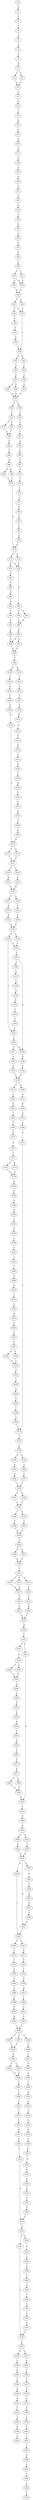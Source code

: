 strict digraph  {
	S0 -> S1 [ label = A ];
	S1 -> S2 [ label = G ];
	S2 -> S3 [ label = A ];
	S3 -> S4 [ label = A ];
	S4 -> S5 [ label = G ];
	S5 -> S6 [ label = A ];
	S6 -> S7 [ label = A ];
	S7 -> S8 [ label = C ];
	S7 -> S9 [ label = T ];
	S8 -> S10 [ label = A ];
	S9 -> S10 [ label = A ];
	S10 -> S11 [ label = A ];
	S11 -> S12 [ label = G ];
	S12 -> S13 [ label = C ];
	S13 -> S14 [ label = A ];
	S14 -> S15 [ label = T ];
	S15 -> S16 [ label = A ];
	S16 -> S17 [ label = A ];
	S17 -> S18 [ label = G ];
	S18 -> S19 [ label = A ];
	S19 -> S20 [ label = G ];
	S20 -> S21 [ label = A ];
	S21 -> S22 [ label = A ];
	S22 -> S23 [ label = A ];
	S23 -> S24 [ label = G ];
	S24 -> S25 [ label = A ];
	S25 -> S26 [ label = A ];
	S26 -> S27 [ label = G ];
	S27 -> S28 [ label = G ];
	S28 -> S29 [ label = T ];
	S29 -> S30 [ label = C ];
	S29 -> S31 [ label = T ];
	S30 -> S32 [ label = A ];
	S30 -> S33 [ label = G ];
	S31 -> S32 [ label = A ];
	S32 -> S34 [ label = A ];
	S33 -> S34 [ label = A ];
	S34 -> S35 [ label = G ];
	S34 -> S36 [ label = A ];
	S35 -> S37 [ label = C ];
	S35 -> S38 [ label = C ];
	S36 -> S37 [ label = C ];
	S37 -> S39 [ label = T ];
	S38 -> S40 [ label = T ];
	S39 -> S41 [ label = G ];
	S39 -> S42 [ label = A ];
	S40 -> S43 [ label = T ];
	S41 -> S44 [ label = G ];
	S42 -> S45 [ label = C ];
	S43 -> S46 [ label = A ];
	S44 -> S47 [ label = C ];
	S45 -> S48 [ label = T ];
	S46 -> S39 [ label = T ];
	S47 -> S49 [ label = T ];
	S47 -> S50 [ label = A ];
	S48 -> S51 [ label = G ];
	S49 -> S52 [ label = G ];
	S50 -> S52 [ label = G ];
	S51 -> S52 [ label = G ];
	S52 -> S53 [ label = T ];
	S52 -> S54 [ label = C ];
	S53 -> S55 [ label = C ];
	S54 -> S56 [ label = A ];
	S55 -> S57 [ label = C ];
	S55 -> S58 [ label = T ];
	S56 -> S59 [ label = G ];
	S57 -> S60 [ label = T ];
	S58 -> S60 [ label = T ];
	S59 -> S61 [ label = C ];
	S60 -> S62 [ label = G ];
	S61 -> S63 [ label = G ];
	S62 -> S64 [ label = A ];
	S63 -> S65 [ label = A ];
	S64 -> S66 [ label = A ];
	S65 -> S67 [ label = T ];
	S66 -> S68 [ label = G ];
	S66 -> S69 [ label = A ];
	S67 -> S70 [ label = A ];
	S68 -> S71 [ label = T ];
	S69 -> S71 [ label = T ];
	S70 -> S72 [ label = T ];
	S71 -> S73 [ label = A ];
	S72 -> S74 [ label = C ];
	S73 -> S75 [ label = C ];
	S73 -> S76 [ label = T ];
	S74 -> S77 [ label = A ];
	S75 -> S78 [ label = T ];
	S75 -> S79 [ label = G ];
	S76 -> S78 [ label = T ];
	S77 -> S80 [ label = G ];
	S78 -> S81 [ label = A ];
	S79 -> S82 [ label = A ];
	S80 -> S83 [ label = G ];
	S81 -> S84 [ label = C ];
	S81 -> S85 [ label = T ];
	S82 -> S86 [ label = G ];
	S83 -> S87 [ label = T ];
	S84 -> S88 [ label = A ];
	S85 -> S88 [ label = A ];
	S86 -> S89 [ label = A ];
	S87 -> S90 [ label = C ];
	S88 -> S91 [ label = A ];
	S89 -> S92 [ label = A ];
	S90 -> S73 [ label = A ];
	S91 -> S93 [ label = A ];
	S91 -> S94 [ label = G ];
	S92 -> S95 [ label = T ];
	S93 -> S96 [ label = G ];
	S94 -> S96 [ label = G ];
	S95 -> S97 [ label = G ];
	S96 -> S98 [ label = T ];
	S97 -> S99 [ label = T ];
	S98 -> S100 [ label = G ];
	S98 -> S101 [ label = A ];
	S99 -> S94 [ label = G ];
	S100 -> S102 [ label = G ];
	S101 -> S103 [ label = T ];
	S102 -> S104 [ label = A ];
	S103 -> S105 [ label = C ];
	S104 -> S106 [ label = T ];
	S105 -> S107 [ label = T ];
	S106 -> S108 [ label = G ];
	S107 -> S109 [ label = C ];
	S108 -> S110 [ label = A ];
	S109 -> S111 [ label = A ];
	S110 -> S112 [ label = G ];
	S111 -> S113 [ label = G ];
	S112 -> S114 [ label = A ];
	S112 -> S115 [ label = G ];
	S113 -> S116 [ label = T ];
	S114 -> S117 [ label = A ];
	S115 -> S117 [ label = A ];
	S116 -> S118 [ label = A ];
	S117 -> S119 [ label = T ];
	S117 -> S120 [ label = C ];
	S118 -> S121 [ label = T ];
	S119 -> S122 [ label = G ];
	S120 -> S123 [ label = C ];
	S121 -> S124 [ label = T ];
	S122 -> S125 [ label = G ];
	S123 -> S125 [ label = G ];
	S124 -> S126 [ label = T ];
	S125 -> S127 [ label = C ];
	S125 -> S128 [ label = A ];
	S126 -> S129 [ label = A ];
	S127 -> S130 [ label = A ];
	S128 -> S131 [ label = C ];
	S129 -> S132 [ label = T ];
	S130 -> S133 [ label = A ];
	S131 -> S134 [ label = C ];
	S132 -> S135 [ label = C ];
	S133 -> S136 [ label = A ];
	S134 -> S136 [ label = A ];
	S135 -> S137 [ label = G ];
	S136 -> S138 [ label = A ];
	S136 -> S139 [ label = G ];
	S137 -> S140 [ label = T ];
	S138 -> S141 [ label = T ];
	S138 -> S142 [ label = T ];
	S139 -> S142 [ label = T ];
	S140 -> S143 [ label = G ];
	S141 -> S144 [ label = C ];
	S142 -> S145 [ label = T ];
	S143 -> S112 [ label = G ];
	S144 -> S146 [ label = A ];
	S144 -> S147 [ label = C ];
	S145 -> S148 [ label = C ];
	S145 -> S146 [ label = A ];
	S146 -> S149 [ label = G ];
	S147 -> S150 [ label = A ];
	S148 -> S151 [ label = G ];
	S149 -> S152 [ label = T ];
	S150 -> S153 [ label = A ];
	S151 -> S154 [ label = G ];
	S152 -> S155 [ label = C ];
	S153 -> S155 [ label = C ];
	S154 -> S156 [ label = A ];
	S155 -> S157 [ label = G ];
	S155 -> S158 [ label = A ];
	S156 -> S159 [ label = A ];
	S157 -> S160 [ label = C ];
	S158 -> S161 [ label = A ];
	S159 -> S162 [ label = T ];
	S160 -> S163 [ label = C ];
	S161 -> S164 [ label = A ];
	S162 -> S165 [ label = T ];
	S163 -> S166 [ label = T ];
	S164 -> S167 [ label = G ];
	S165 -> S141 [ label = T ];
	S166 -> S168 [ label = T ];
	S167 -> S169 [ label = A ];
	S168 -> S170 [ label = C ];
	S169 -> S171 [ label = A ];
	S170 -> S172 [ label = G ];
	S171 -> S173 [ label = C ];
	S172 -> S174 [ label = T ];
	S173 -> S175 [ label = T ];
	S174 -> S176 [ label = C ];
	S174 -> S177 [ label = A ];
	S175 -> S178 [ label = G ];
	S176 -> S179 [ label = G ];
	S177 -> S179 [ label = G ];
	S178 -> S180 [ label = G ];
	S178 -> S181 [ label = C ];
	S179 -> S182 [ label = G ];
	S180 -> S183 [ label = A ];
	S181 -> S184 [ label = C ];
	S182 -> S185 [ label = G ];
	S183 -> S186 [ label = G ];
	S184 -> S187 [ label = C ];
	S185 -> S188 [ label = A ];
	S186 -> S189 [ label = T ];
	S187 -> S189 [ label = T ];
	S188 -> S190 [ label = G ];
	S189 -> S191 [ label = T ];
	S189 -> S192 [ label = A ];
	S190 -> S193 [ label = T ];
	S191 -> S194 [ label = T ];
	S192 -> S194 [ label = T ];
	S193 -> S195 [ label = G ];
	S194 -> S196 [ label = T ];
	S194 -> S197 [ label = A ];
	S195 -> S198 [ label = C ];
	S196 -> S199 [ label = T ];
	S197 -> S200 [ label = C ];
	S198 -> S201 [ label = C ];
	S199 -> S202 [ label = A ];
	S200 -> S202 [ label = A ];
	S201 -> S203 [ label = C ];
	S202 -> S204 [ label = T ];
	S203 -> S205 [ label = T ];
	S204 -> S206 [ label = G ];
	S204 -> S207 [ label = A ];
	S205 -> S208 [ label = T ];
	S206 -> S209 [ label = G ];
	S207 -> S209 [ label = G ];
	S208 -> S210 [ label = C ];
	S209 -> S211 [ label = C ];
	S210 -> S212 [ label = A ];
	S211 -> S213 [ label = C ];
	S211 -> S214 [ label = T ];
	S211 -> S215 [ label = G ];
	S212 -> S216 [ label = G ];
	S213 -> S217 [ label = A ];
	S214 -> S217 [ label = A ];
	S215 -> S218 [ label = T ];
	S216 -> S219 [ label = A ];
	S217 -> S220 [ label = G ];
	S218 -> S221 [ label = C ];
	S219 -> S222 [ label = T ];
	S220 -> S223 [ label = C ];
	S221 -> S224 [ label = A ];
	S222 -> S225 [ label = G ];
	S223 -> S226 [ label = C ];
	S224 -> S226 [ label = C ];
	S225 -> S227 [ label = A ];
	S226 -> S228 [ label = A ];
	S227 -> S229 [ label = A ];
	S227 -> S230 [ label = G ];
	S228 -> S231 [ label = C ];
	S229 -> S232 [ label = T ];
	S230 -> S232 [ label = T ];
	S231 -> S233 [ label = T ];
	S231 -> S234 [ label = C ];
	S232 -> S235 [ label = G ];
	S233 -> S236 [ label = T ];
	S234 -> S237 [ label = G ];
	S235 -> S238 [ label = T ];
	S236 -> S239 [ label = T ];
	S236 -> S240 [ label = C ];
	S237 -> S241 [ label = T ];
	S238 -> S242 [ label = G ];
	S239 -> S243 [ label = G ];
	S240 -> S243 [ label = G ];
	S241 -> S244 [ label = G ];
	S242 -> S245 [ label = G ];
	S243 -> S246 [ label = A ];
	S244 -> S247 [ label = G ];
	S245 -> S248 [ label = T ];
	S246 -> S249 [ label = C ];
	S247 -> S250 [ label = C ];
	S247 -> S251 [ label = T ];
	S248 -> S252 [ label = G ];
	S249 -> S253 [ label = A ];
	S250 -> S254 [ label = A ];
	S251 -> S255 [ label = T ];
	S252 -> S173 [ label = C ];
	S253 -> S256 [ label = G ];
	S254 -> S257 [ label = A ];
	S255 -> S257 [ label = A ];
	S256 -> S258 [ label = A ];
	S257 -> S259 [ label = A ];
	S257 -> S260 [ label = C ];
	S257 -> S261 [ label = G ];
	S258 -> S262 [ label = C ];
	S259 -> S263 [ label = T ];
	S260 -> S264 [ label = A ];
	S261 -> S263 [ label = T ];
	S262 -> S265 [ label = A ];
	S263 -> S266 [ label = G ];
	S263 -> S267 [ label = T ];
	S264 -> S268 [ label = T ];
	S265 -> S269 [ label = T ];
	S266 -> S270 [ label = T ];
	S267 -> S271 [ label = A ];
	S268 -> S272 [ label = G ];
	S269 -> S273 [ label = T ];
	S270 -> S274 [ label = T ];
	S271 -> S275 [ label = G ];
	S272 -> S276 [ label = G ];
	S273 -> S277 [ label = A ];
	S274 -> S278 [ label = G ];
	S275 -> S279 [ label = C ];
	S276 -> S280 [ label = G ];
	S277 -> S281 [ label = T ];
	S277 -> S282 [ label = C ];
	S278 -> S283 [ label = T ];
	S279 -> S284 [ label = G ];
	S280 -> S261 [ label = G ];
	S281 -> S285 [ label = T ];
	S282 -> S285 [ label = T ];
	S283 -> S286 [ label = C ];
	S284 -> S287 [ label = A ];
	S285 -> S237 [ label = G ];
	S286 -> S288 [ label = T ];
	S287 -> S289 [ label = C ];
	S288 -> S290 [ label = G ];
	S289 -> S291 [ label = T ];
	S290 -> S292 [ label = A ];
	S291 -> S293 [ label = G ];
	S292 -> S294 [ label = C ];
	S293 -> S294 [ label = C ];
	S294 -> S295 [ label = C ];
	S294 -> S296 [ label = G ];
	S294 -> S297 [ label = T ];
	S295 -> S298 [ label = T ];
	S296 -> S299 [ label = A ];
	S297 -> S298 [ label = T ];
	S298 -> S300 [ label = A ];
	S299 -> S301 [ label = T ];
	S300 -> S302 [ label = T ];
	S300 -> S303 [ label = C ];
	S301 -> S304 [ label = G ];
	S302 -> S305 [ label = T ];
	S303 -> S305 [ label = T ];
	S304 -> S306 [ label = A ];
	S305 -> S307 [ label = G ];
	S306 -> S308 [ label = T ];
	S307 -> S309 [ label = C ];
	S308 -> S310 [ label = G ];
	S309 -> S311 [ label = T ];
	S310 -> S312 [ label = A ];
	S311 -> S313 [ label = T ];
	S312 -> S314 [ label = A ];
	S313 -> S315 [ label = C ];
	S314 -> S316 [ label = G ];
	S315 -> S317 [ label = A ];
	S316 -> S318 [ label = A ];
	S317 -> S319 [ label = A ];
	S318 -> S320 [ label = G ];
	S319 -> S321 [ label = C ];
	S320 -> S322 [ label = A ];
	S321 -> S323 [ label = A ];
	S322 -> S324 [ label = G ];
	S323 -> S325 [ label = A ];
	S324 -> S326 [ label = G ];
	S325 -> S327 [ label = A ];
	S325 -> S328 [ label = G ];
	S326 -> S329 [ label = G ];
	S327 -> S330 [ label = C ];
	S328 -> S331 [ label = G ];
	S329 -> S332 [ label = G ];
	S330 -> S333 [ label = C ];
	S331 -> S334 [ label = C ];
	S332 -> S335 [ label = C ];
	S333 -> S336 [ label = A ];
	S333 -> S337 [ label = G ];
	S334 -> S338 [ label = G ];
	S335 -> S339 [ label = T ];
	S336 -> S340 [ label = G ];
	S337 -> S341 [ label = G ];
	S338 -> S342 [ label = C ];
	S339 -> S323 [ label = A ];
	S340 -> S343 [ label = A ];
	S341 -> S344 [ label = T ];
	S342 -> S345 [ label = A ];
	S343 -> S346 [ label = A ];
	S344 -> S347 [ label = A ];
	S345 -> S348 [ label = T ];
	S346 -> S349 [ label = G ];
	S347 -> S350 [ label = G ];
	S348 -> S351 [ label = G ];
	S349 -> S352 [ label = A ];
	S350 -> S353 [ label = G ];
	S351 -> S354 [ label = A ];
	S352 -> S355 [ label = C ];
	S353 -> S356 [ label = G ];
	S354 -> S357 [ label = G ];
	S355 -> S358 [ label = A ];
	S356 -> S359 [ label = A ];
	S357 -> S330 [ label = C ];
	S358 -> S360 [ label = A ];
	S359 -> S361 [ label = C ];
	S360 -> S362 [ label = G ];
	S361 -> S363 [ label = T ];
	S363 -> S365 [ label = T ];
	S365 -> S366 [ label = A ];
	S366 -> S367 [ label = C ];
	S367 -> S368 [ label = C ];
	S368 -> S369 [ label = C ];
	S369 -> S370 [ label = T ];
}

